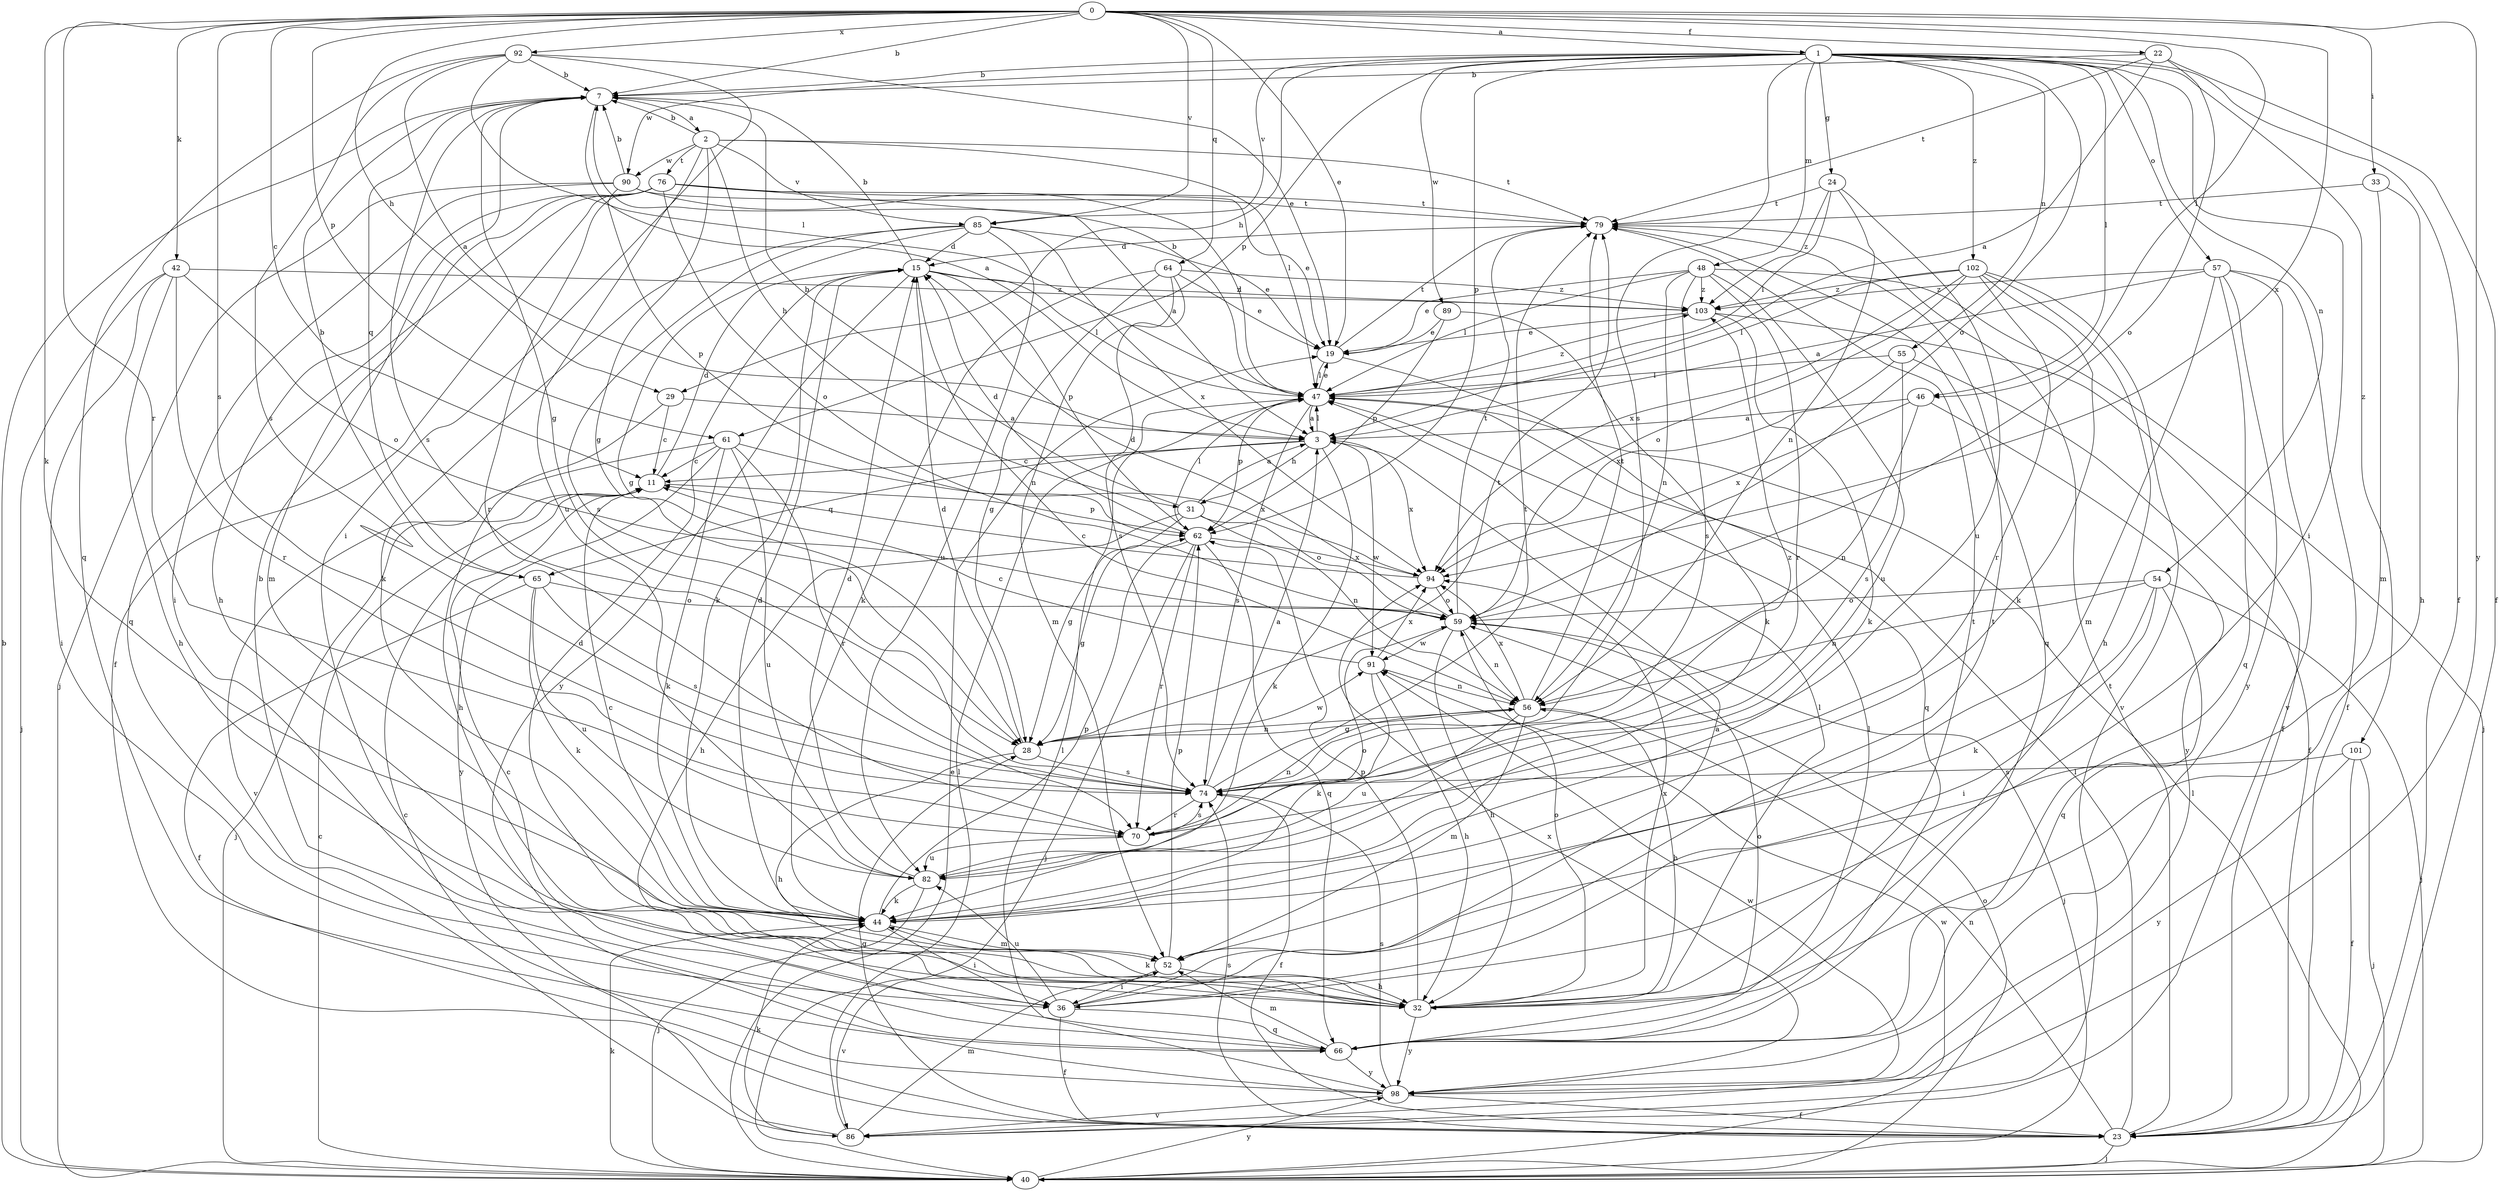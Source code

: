 strict digraph  {
0;
1;
2;
3;
7;
11;
15;
19;
22;
23;
24;
28;
29;
31;
32;
33;
36;
40;
42;
44;
46;
47;
48;
52;
54;
55;
56;
57;
59;
61;
62;
64;
65;
66;
70;
74;
76;
79;
82;
85;
86;
89;
90;
91;
92;
94;
98;
101;
102;
103;
0 -> 1  [label=a];
0 -> 7  [label=b];
0 -> 11  [label=c];
0 -> 19  [label=e];
0 -> 22  [label=f];
0 -> 29  [label=h];
0 -> 33  [label=i];
0 -> 42  [label=k];
0 -> 44  [label=k];
0 -> 46  [label=l];
0 -> 61  [label=p];
0 -> 64  [label=q];
0 -> 70  [label=r];
0 -> 74  [label=s];
0 -> 85  [label=v];
0 -> 92  [label=x];
0 -> 94  [label=x];
0 -> 98  [label=y];
1 -> 7  [label=b];
1 -> 23  [label=f];
1 -> 24  [label=g];
1 -> 29  [label=h];
1 -> 36  [label=i];
1 -> 46  [label=l];
1 -> 48  [label=m];
1 -> 54  [label=n];
1 -> 55  [label=n];
1 -> 57  [label=o];
1 -> 59  [label=o];
1 -> 61  [label=p];
1 -> 62  [label=p];
1 -> 74  [label=s];
1 -> 85  [label=v];
1 -> 89  [label=w];
1 -> 90  [label=w];
1 -> 101  [label=z];
1 -> 102  [label=z];
2 -> 7  [label=b];
2 -> 28  [label=g];
2 -> 31  [label=h];
2 -> 47  [label=l];
2 -> 76  [label=t];
2 -> 79  [label=t];
2 -> 82  [label=u];
2 -> 85  [label=v];
2 -> 90  [label=w];
3 -> 11  [label=c];
3 -> 31  [label=h];
3 -> 44  [label=k];
3 -> 47  [label=l];
3 -> 65  [label=q];
3 -> 91  [label=w];
3 -> 94  [label=x];
7 -> 2  [label=a];
7 -> 3  [label=a];
7 -> 28  [label=g];
7 -> 65  [label=q];
7 -> 74  [label=s];
11 -> 15  [label=d];
11 -> 40  [label=j];
11 -> 62  [label=p];
15 -> 7  [label=b];
15 -> 44  [label=k];
15 -> 47  [label=l];
15 -> 56  [label=n];
15 -> 62  [label=p];
15 -> 98  [label=y];
15 -> 103  [label=z];
19 -> 47  [label=l];
19 -> 66  [label=q];
19 -> 79  [label=t];
22 -> 3  [label=a];
22 -> 7  [label=b];
22 -> 23  [label=f];
22 -> 59  [label=o];
22 -> 79  [label=t];
23 -> 28  [label=g];
23 -> 40  [label=j];
23 -> 47  [label=l];
23 -> 56  [label=n];
23 -> 74  [label=s];
23 -> 79  [label=t];
24 -> 47  [label=l];
24 -> 56  [label=n];
24 -> 79  [label=t];
24 -> 82  [label=u];
24 -> 103  [label=z];
28 -> 15  [label=d];
28 -> 32  [label=h];
28 -> 56  [label=n];
28 -> 74  [label=s];
28 -> 79  [label=t];
28 -> 91  [label=w];
29 -> 3  [label=a];
29 -> 11  [label=c];
29 -> 32  [label=h];
31 -> 3  [label=a];
31 -> 7  [label=b];
31 -> 28  [label=g];
31 -> 32  [label=h];
31 -> 56  [label=n];
31 -> 59  [label=o];
32 -> 15  [label=d];
32 -> 44  [label=k];
32 -> 47  [label=l];
32 -> 59  [label=o];
32 -> 62  [label=p];
32 -> 79  [label=t];
32 -> 94  [label=x];
32 -> 98  [label=y];
33 -> 32  [label=h];
33 -> 52  [label=m];
33 -> 79  [label=t];
36 -> 3  [label=a];
36 -> 23  [label=f];
36 -> 66  [label=q];
36 -> 79  [label=t];
36 -> 82  [label=u];
40 -> 7  [label=b];
40 -> 11  [label=c];
40 -> 19  [label=e];
40 -> 44  [label=k];
40 -> 47  [label=l];
40 -> 59  [label=o];
40 -> 91  [label=w];
40 -> 98  [label=y];
42 -> 32  [label=h];
42 -> 36  [label=i];
42 -> 40  [label=j];
42 -> 59  [label=o];
42 -> 70  [label=r];
42 -> 103  [label=z];
44 -> 11  [label=c];
44 -> 15  [label=d];
44 -> 36  [label=i];
44 -> 52  [label=m];
44 -> 62  [label=p];
46 -> 3  [label=a];
46 -> 56  [label=n];
46 -> 94  [label=x];
46 -> 98  [label=y];
47 -> 3  [label=a];
47 -> 7  [label=b];
47 -> 19  [label=e];
47 -> 62  [label=p];
47 -> 74  [label=s];
47 -> 103  [label=z];
48 -> 19  [label=e];
48 -> 40  [label=j];
48 -> 47  [label=l];
48 -> 56  [label=n];
48 -> 70  [label=r];
48 -> 74  [label=s];
48 -> 82  [label=u];
48 -> 103  [label=z];
52 -> 32  [label=h];
52 -> 36  [label=i];
52 -> 62  [label=p];
52 -> 86  [label=v];
54 -> 36  [label=i];
54 -> 40  [label=j];
54 -> 44  [label=k];
54 -> 56  [label=n];
54 -> 59  [label=o];
54 -> 66  [label=q];
55 -> 23  [label=f];
55 -> 47  [label=l];
55 -> 74  [label=s];
55 -> 94  [label=x];
56 -> 28  [label=g];
56 -> 32  [label=h];
56 -> 52  [label=m];
56 -> 79  [label=t];
56 -> 82  [label=u];
56 -> 94  [label=x];
57 -> 3  [label=a];
57 -> 23  [label=f];
57 -> 52  [label=m];
57 -> 66  [label=q];
57 -> 86  [label=v];
57 -> 98  [label=y];
57 -> 103  [label=z];
59 -> 15  [label=d];
59 -> 32  [label=h];
59 -> 40  [label=j];
59 -> 56  [label=n];
59 -> 79  [label=t];
59 -> 91  [label=w];
61 -> 11  [label=c];
61 -> 44  [label=k];
61 -> 70  [label=r];
61 -> 82  [label=u];
61 -> 86  [label=v];
61 -> 94  [label=x];
61 -> 98  [label=y];
62 -> 15  [label=d];
62 -> 28  [label=g];
62 -> 40  [label=j];
62 -> 47  [label=l];
62 -> 66  [label=q];
62 -> 70  [label=r];
62 -> 94  [label=x];
64 -> 19  [label=e];
64 -> 28  [label=g];
64 -> 44  [label=k];
64 -> 52  [label=m];
64 -> 74  [label=s];
64 -> 103  [label=z];
65 -> 7  [label=b];
65 -> 23  [label=f];
65 -> 44  [label=k];
65 -> 59  [label=o];
65 -> 74  [label=s];
65 -> 82  [label=u];
66 -> 7  [label=b];
66 -> 11  [label=c];
66 -> 47  [label=l];
66 -> 52  [label=m];
66 -> 59  [label=o];
66 -> 98  [label=y];
70 -> 56  [label=n];
70 -> 74  [label=s];
70 -> 82  [label=u];
74 -> 3  [label=a];
74 -> 23  [label=f];
74 -> 70  [label=r];
74 -> 79  [label=t];
74 -> 103  [label=z];
76 -> 3  [label=a];
76 -> 19  [label=e];
76 -> 23  [label=f];
76 -> 32  [label=h];
76 -> 52  [label=m];
76 -> 59  [label=o];
76 -> 66  [label=q];
76 -> 70  [label=r];
76 -> 79  [label=t];
79 -> 15  [label=d];
79 -> 66  [label=q];
82 -> 15  [label=d];
82 -> 40  [label=j];
82 -> 44  [label=k];
82 -> 59  [label=o];
85 -> 15  [label=d];
85 -> 19  [label=e];
85 -> 28  [label=g];
85 -> 44  [label=k];
85 -> 74  [label=s];
85 -> 82  [label=u];
85 -> 94  [label=x];
86 -> 11  [label=c];
86 -> 44  [label=k];
86 -> 47  [label=l];
86 -> 52  [label=m];
86 -> 91  [label=w];
89 -> 19  [label=e];
89 -> 44  [label=k];
89 -> 62  [label=p];
90 -> 7  [label=b];
90 -> 36  [label=i];
90 -> 40  [label=j];
90 -> 47  [label=l];
90 -> 62  [label=p];
90 -> 79  [label=t];
91 -> 11  [label=c];
91 -> 32  [label=h];
91 -> 44  [label=k];
91 -> 56  [label=n];
91 -> 94  [label=x];
92 -> 3  [label=a];
92 -> 7  [label=b];
92 -> 19  [label=e];
92 -> 36  [label=i];
92 -> 47  [label=l];
92 -> 66  [label=q];
92 -> 74  [label=s];
94 -> 11  [label=c];
94 -> 59  [label=o];
98 -> 23  [label=f];
98 -> 47  [label=l];
98 -> 74  [label=s];
98 -> 86  [label=v];
98 -> 94  [label=x];
101 -> 23  [label=f];
101 -> 40  [label=j];
101 -> 74  [label=s];
101 -> 98  [label=y];
102 -> 32  [label=h];
102 -> 44  [label=k];
102 -> 47  [label=l];
102 -> 59  [label=o];
102 -> 70  [label=r];
102 -> 86  [label=v];
102 -> 94  [label=x];
102 -> 103  [label=z];
103 -> 19  [label=e];
103 -> 23  [label=f];
103 -> 44  [label=k];
}
